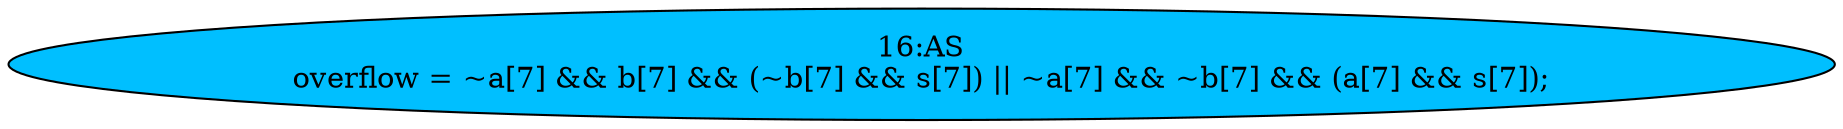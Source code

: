 strict digraph "" {
	node [label="\N"];
	"16:AS"	[ast="<pyverilog.vparser.ast.Assign object at 0x7f4c2c2e0610>",
		def_var="['overflow']",
		fillcolor=deepskyblue,
		label="16:AS
overflow = ~a[7] && b[7] && (~b[7] && s[7]) || ~a[7] && ~b[7] && (a[7] && s[7]);",
		statements="[]",
		style=filled,
		typ=Assign,
		use_var="['a', 'b', 'b', 's', 'a', 'b', 'a', 's']"];
}
